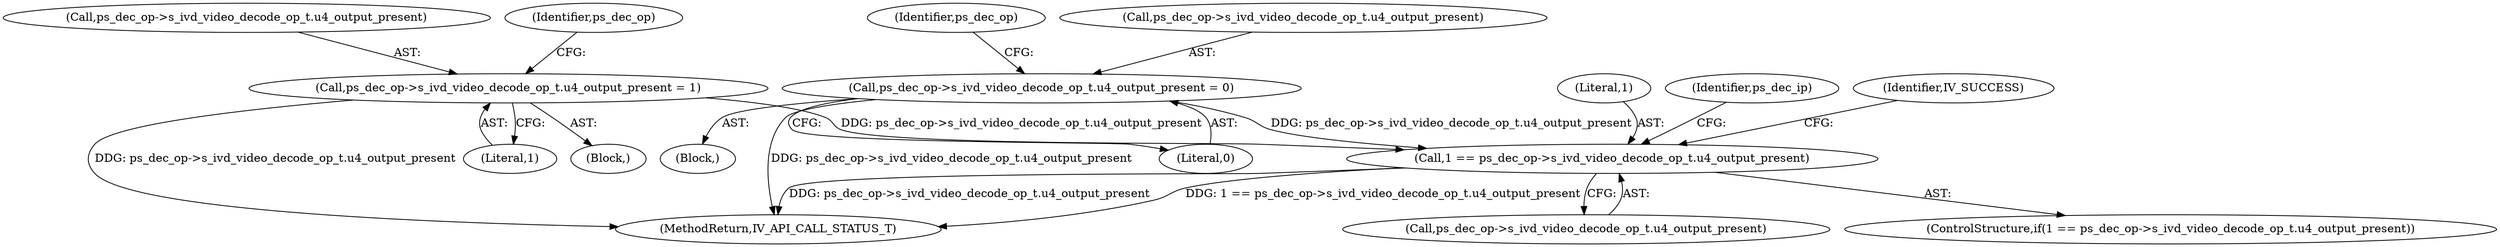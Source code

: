 digraph "0_Android_a86eb798d077b9b25c8f8c77e3c02c2f287c1ce7@pointer" {
"1001032" [label="(Call,1 == ps_dec_op->s_ivd_video_decode_op_t.u4_output_present)"];
"1000775" [label="(Call,ps_dec_op->s_ivd_video_decode_op_t.u4_output_present = 1)"];
"1000509" [label="(Call,ps_dec_op->s_ivd_video_decode_op_t.u4_output_present = 0)"];
"1000517" [label="(Block,)"];
"1000776" [label="(Call,ps_dec_op->s_ivd_video_decode_op_t.u4_output_present)"];
"1000509" [label="(Call,ps_dec_op->s_ivd_video_decode_op_t.u4_output_present = 0)"];
"1001034" [label="(Call,ps_dec_op->s_ivd_video_decode_op_t.u4_output_present)"];
"1000508" [label="(Block,)"];
"1000785" [label="(Identifier,ps_dec_op)"];
"1001027" [label="(Identifier,ps_dec_op)"];
"1001031" [label="(ControlStructure,if(1 == ps_dec_op->s_ivd_video_decode_op_t.u4_output_present))"];
"1001087" [label="(Identifier,IV_SUCCESS)"];
"1000515" [label="(Literal,0)"];
"1001032" [label="(Call,1 == ps_dec_op->s_ivd_video_decode_op_t.u4_output_present)"];
"1000781" [label="(Literal,1)"];
"1001689" [label="(MethodReturn,IV_API_CALL_STATUS_T)"];
"1000510" [label="(Call,ps_dec_op->s_ivd_video_decode_op_t.u4_output_present)"];
"1001033" [label="(Literal,1)"];
"1001045" [label="(Identifier,ps_dec_ip)"];
"1000775" [label="(Call,ps_dec_op->s_ivd_video_decode_op_t.u4_output_present = 1)"];
"1001032" -> "1001031"  [label="AST: "];
"1001032" -> "1001034"  [label="CFG: "];
"1001033" -> "1001032"  [label="AST: "];
"1001034" -> "1001032"  [label="AST: "];
"1001045" -> "1001032"  [label="CFG: "];
"1001087" -> "1001032"  [label="CFG: "];
"1001032" -> "1001689"  [label="DDG: 1 == ps_dec_op->s_ivd_video_decode_op_t.u4_output_present"];
"1001032" -> "1001689"  [label="DDG: ps_dec_op->s_ivd_video_decode_op_t.u4_output_present"];
"1000775" -> "1001032"  [label="DDG: ps_dec_op->s_ivd_video_decode_op_t.u4_output_present"];
"1000509" -> "1001032"  [label="DDG: ps_dec_op->s_ivd_video_decode_op_t.u4_output_present"];
"1000775" -> "1000517"  [label="AST: "];
"1000775" -> "1000781"  [label="CFG: "];
"1000776" -> "1000775"  [label="AST: "];
"1000781" -> "1000775"  [label="AST: "];
"1000785" -> "1000775"  [label="CFG: "];
"1000775" -> "1001689"  [label="DDG: ps_dec_op->s_ivd_video_decode_op_t.u4_output_present"];
"1000509" -> "1000508"  [label="AST: "];
"1000509" -> "1000515"  [label="CFG: "];
"1000510" -> "1000509"  [label="AST: "];
"1000515" -> "1000509"  [label="AST: "];
"1001027" -> "1000509"  [label="CFG: "];
"1000509" -> "1001689"  [label="DDG: ps_dec_op->s_ivd_video_decode_op_t.u4_output_present"];
}
